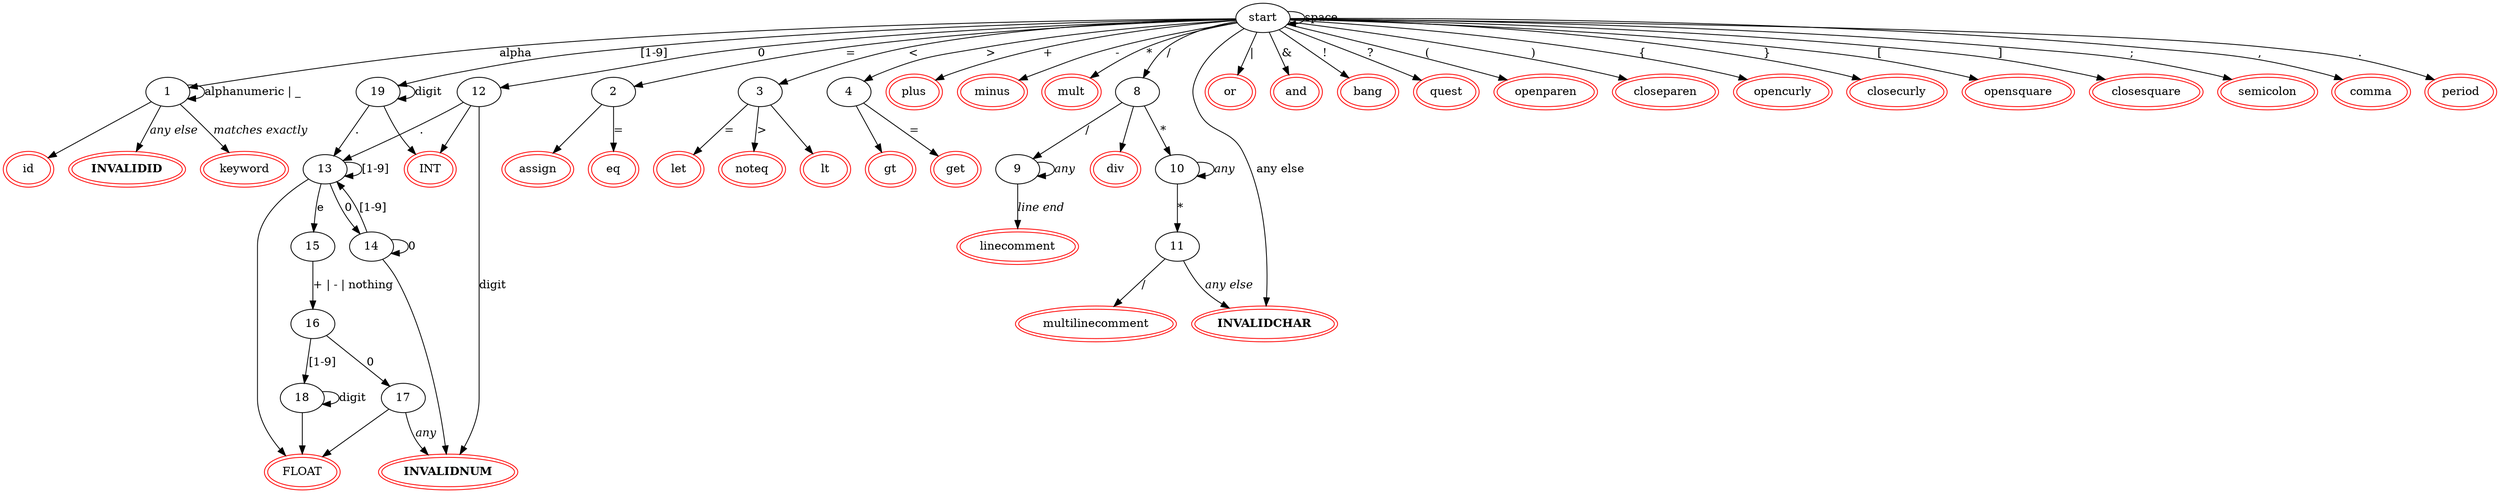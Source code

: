 digraph LexerFA {
    start;
    start -> start [label="space"];
    start-> 1 [label="alpha"];
    1 -> 1 [label="alphanumeric | _"];

    1 -> keyword [label="matches exactly", fontname="Times-Italic"];
    keyword [peripheries=2,color=red];

    1 -> id;
    id [peripheries=2,color=red];
    1 -> INVALIDID [label="any else",fontname="Times-Italic"];
    INVALIDID [peripheries=2,color=red,fontname="Times-Bold"];

    start -> 12 [label="0"];
    12 -> INT;
    12 -> INVALIDNUM [label="digit"];
    12 -> 13 [label="."] // 0.fraction
    13 -> 13 [label="[1-9]"];
    13 -> 14 [label="0"];
    14 -> 14 [label="0"];
    14 -> 13 [label="[1-9]"];
    14 -> INVALIDNUM;
    13 -> FLOAT;
    13 -> 15 [label="e"];
    15 -> 16 [label="+ | - | nothing"];
    16 -> 17 [label="0"];
    17 -> FLOAT;
    17 -> INVALIDNUM [label="any",fontname="Times-Italic"];
    16 -> 18 [label="[1-9]"];
    18 -> 18 [label="digit"];
    18 -> FLOAT;

    start ->  19 [label="[1-9]"]; // can be integer or float
    19 -> 19 [label="digit"];
    19 -> INT;
    19 -> 13 [label="."];

    INT [peripheries=2,color=red];
    FLOAT [peripheries=2,color=red];
    INVALIDNUM [peripheries=2,color=red,fontname="Times-Bold"];

    start -> 2 [label="="] // can be assign or eq

    2 -> assign
    assign [peripheries=2,color=red];

    2 -> eq [label="="]
    eq [peripheries=2,color=red];

    start -> 3 [label="<"] // can be lt, let or noteq

    3 -> lt;
    lt [peripheries=2,color=red];

    3 -> let [label="="];
    let [peripheries=2,color=red];

    3 -> noteq [label=">"];
    noteq [peripheries=2,color=red];

    start -> 4 [label=">"] // can be gt or get

    4 -> gt;
    gt [peripheries=2,color=red];

    4 -> get [label="="]
    get [peripheries=2,color=red];

    start -> plus [label="+"]
    plus [peripheries=2,color=red];

    start -> minus [label="-"]
    minus [peripheries=2,color=red];

    start -> mult [label="*"]
    mult [peripheries=2,color=red];

    start -> 8 [label="/"] // can be division single line comment or multiline comment

    8 -> div;
    div [peripheries=2,color=red];

    8 -> 9 [label="/"];
    9 -> 9 [label="any",fontname="Times-Italic"];
    9 -> linecomment [label="line end",fontname="Times-Italic"];
    linecomment [peripheries=2,color=red];

    8 -> 10 [label="*"];
    10 -> 10 [label="any",fontname="Times-Italic"];
    10 -> 11 [label="*"];
    11 -> INVALIDCHAR [label="any else",fontname="Times-Italic"];
    INVALIDCHAR [peripheries=2,color=red,fontname="Times-Bold"];
    11 -> multilinecomment [label="/"];
    multilinecomment [peripheries=2,color=red];


    start -> or [label="|"]
    or [peripheries=2,color=red];

    start -> and [label="&"]
    and [peripheries=2,color=red];

    start -> bang [label="!"]
    bang [peripheries=2,color=red];

    start -> quest [label="?"]
    quest [peripheries=2,color=red];

    start -> openparen [label="("]
    openparen [peripheries=2,color=red];

    start -> closeparen [label=")"]
    closeparen [peripheries=2,color=red];

    start -> opencurly [label="{"]
    opencurly [peripheries=2,color=red];

    start -> closecurly [label="}"]
    closecurly [peripheries=2,color=red];

    start -> opensquare [label="["]
    opensquare [peripheries=2,color=red];

    start -> closesquare [label="]"];
    closesquare [peripheries=2,color=red];

    start -> semicolon [label=";"];
    semicolon [peripheries=2,color=red];

    start -> comma [label=","];
    comma [peripheries=2,color=red];

    start -> period [label="."];
    period [peripheries=2,color=red];

    start -> INVALIDCHAR [label="any else"];
}